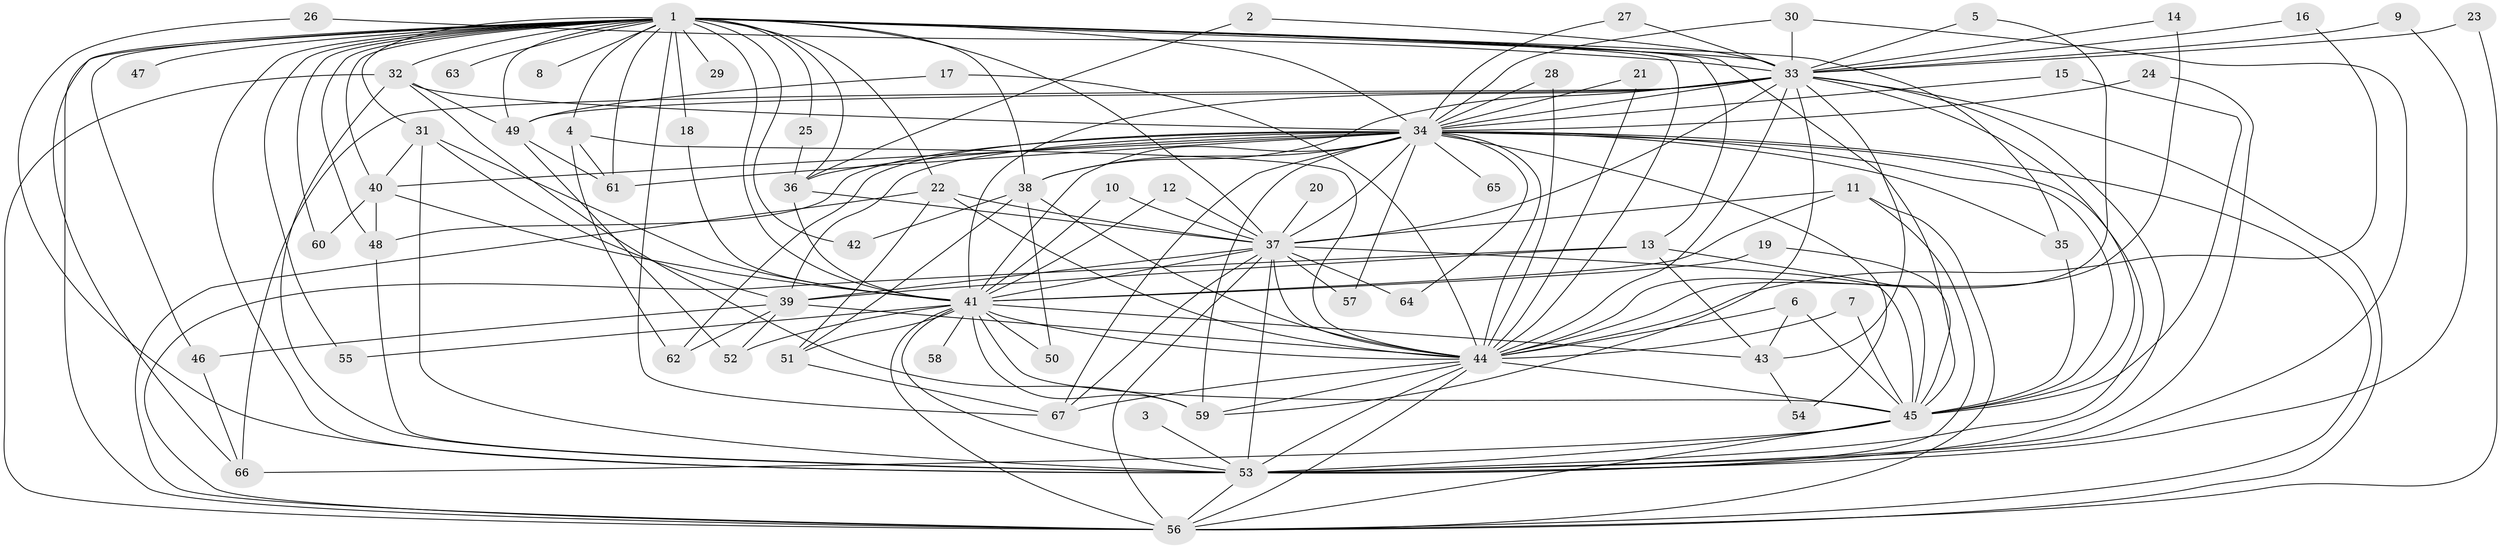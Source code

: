 // original degree distribution, {20: 0.007633587786259542, 35: 0.007633587786259542, 24: 0.015267175572519083, 21: 0.007633587786259542, 36: 0.007633587786259542, 16: 0.007633587786259542, 30: 0.007633587786259542, 27: 0.007633587786259542, 14: 0.007633587786259542, 4: 0.13740458015267176, 5: 0.015267175572519083, 2: 0.5725190839694656, 8: 0.007633587786259542, 3: 0.16030534351145037, 6: 0.030534351145038167}
// Generated by graph-tools (version 1.1) at 2025/25/03/09/25 03:25:45]
// undirected, 67 vertices, 181 edges
graph export_dot {
graph [start="1"]
  node [color=gray90,style=filled];
  1;
  2;
  3;
  4;
  5;
  6;
  7;
  8;
  9;
  10;
  11;
  12;
  13;
  14;
  15;
  16;
  17;
  18;
  19;
  20;
  21;
  22;
  23;
  24;
  25;
  26;
  27;
  28;
  29;
  30;
  31;
  32;
  33;
  34;
  35;
  36;
  37;
  38;
  39;
  40;
  41;
  42;
  43;
  44;
  45;
  46;
  47;
  48;
  49;
  50;
  51;
  52;
  53;
  54;
  55;
  56;
  57;
  58;
  59;
  60;
  61;
  62;
  63;
  64;
  65;
  66;
  67;
  1 -- 4 [weight=1.0];
  1 -- 8 [weight=1.0];
  1 -- 13 [weight=1.0];
  1 -- 18 [weight=1.0];
  1 -- 22 [weight=1.0];
  1 -- 25 [weight=1.0];
  1 -- 29 [weight=1.0];
  1 -- 31 [weight=1.0];
  1 -- 32 [weight=1.0];
  1 -- 33 [weight=3.0];
  1 -- 34 [weight=4.0];
  1 -- 35 [weight=1.0];
  1 -- 36 [weight=1.0];
  1 -- 37 [weight=2.0];
  1 -- 38 [weight=1.0];
  1 -- 40 [weight=1.0];
  1 -- 41 [weight=3.0];
  1 -- 42 [weight=1.0];
  1 -- 44 [weight=2.0];
  1 -- 45 [weight=2.0];
  1 -- 46 [weight=1.0];
  1 -- 47 [weight=1.0];
  1 -- 48 [weight=1.0];
  1 -- 49 [weight=2.0];
  1 -- 53 [weight=3.0];
  1 -- 55 [weight=1.0];
  1 -- 56 [weight=3.0];
  1 -- 60 [weight=1.0];
  1 -- 61 [weight=2.0];
  1 -- 63 [weight=2.0];
  1 -- 66 [weight=1.0];
  1 -- 67 [weight=1.0];
  2 -- 33 [weight=1.0];
  2 -- 36 [weight=1.0];
  3 -- 53 [weight=1.0];
  4 -- 44 [weight=1.0];
  4 -- 61 [weight=1.0];
  4 -- 62 [weight=1.0];
  5 -- 33 [weight=1.0];
  5 -- 44 [weight=1.0];
  6 -- 43 [weight=1.0];
  6 -- 44 [weight=1.0];
  6 -- 45 [weight=1.0];
  7 -- 44 [weight=1.0];
  7 -- 45 [weight=1.0];
  9 -- 33 [weight=1.0];
  9 -- 53 [weight=1.0];
  10 -- 37 [weight=1.0];
  10 -- 41 [weight=1.0];
  11 -- 37 [weight=1.0];
  11 -- 41 [weight=1.0];
  11 -- 53 [weight=1.0];
  11 -- 56 [weight=1.0];
  12 -- 37 [weight=1.0];
  12 -- 41 [weight=1.0];
  13 -- 39 [weight=1.0];
  13 -- 43 [weight=1.0];
  13 -- 45 [weight=1.0];
  13 -- 56 [weight=1.0];
  14 -- 33 [weight=1.0];
  14 -- 44 [weight=1.0];
  15 -- 34 [weight=1.0];
  15 -- 45 [weight=1.0];
  16 -- 33 [weight=1.0];
  16 -- 44 [weight=1.0];
  17 -- 44 [weight=1.0];
  17 -- 49 [weight=1.0];
  18 -- 41 [weight=1.0];
  19 -- 41 [weight=1.0];
  19 -- 45 [weight=1.0];
  20 -- 37 [weight=1.0];
  21 -- 34 [weight=1.0];
  21 -- 44 [weight=1.0];
  22 -- 37 [weight=1.0];
  22 -- 44 [weight=1.0];
  22 -- 51 [weight=1.0];
  22 -- 56 [weight=1.0];
  23 -- 33 [weight=1.0];
  23 -- 56 [weight=1.0];
  24 -- 34 [weight=2.0];
  24 -- 53 [weight=1.0];
  25 -- 36 [weight=1.0];
  26 -- 33 [weight=1.0];
  26 -- 53 [weight=1.0];
  27 -- 33 [weight=1.0];
  27 -- 34 [weight=1.0];
  28 -- 34 [weight=1.0];
  28 -- 44 [weight=1.0];
  30 -- 33 [weight=1.0];
  30 -- 34 [weight=1.0];
  30 -- 53 [weight=1.0];
  31 -- 39 [weight=1.0];
  31 -- 40 [weight=1.0];
  31 -- 41 [weight=2.0];
  31 -- 53 [weight=1.0];
  32 -- 34 [weight=1.0];
  32 -- 49 [weight=1.0];
  32 -- 53 [weight=1.0];
  32 -- 56 [weight=1.0];
  32 -- 59 [weight=1.0];
  33 -- 34 [weight=1.0];
  33 -- 37 [weight=3.0];
  33 -- 38 [weight=1.0];
  33 -- 41 [weight=2.0];
  33 -- 43 [weight=1.0];
  33 -- 44 [weight=1.0];
  33 -- 45 [weight=1.0];
  33 -- 49 [weight=1.0];
  33 -- 53 [weight=1.0];
  33 -- 56 [weight=1.0];
  33 -- 59 [weight=1.0];
  33 -- 66 [weight=1.0];
  34 -- 35 [weight=1.0];
  34 -- 36 [weight=1.0];
  34 -- 37 [weight=1.0];
  34 -- 38 [weight=1.0];
  34 -- 39 [weight=1.0];
  34 -- 40 [weight=1.0];
  34 -- 41 [weight=1.0];
  34 -- 44 [weight=2.0];
  34 -- 45 [weight=1.0];
  34 -- 48 [weight=1.0];
  34 -- 53 [weight=2.0];
  34 -- 54 [weight=1.0];
  34 -- 56 [weight=1.0];
  34 -- 57 [weight=1.0];
  34 -- 59 [weight=1.0];
  34 -- 61 [weight=1.0];
  34 -- 62 [weight=2.0];
  34 -- 64 [weight=1.0];
  34 -- 65 [weight=1.0];
  34 -- 67 [weight=2.0];
  35 -- 45 [weight=2.0];
  36 -- 37 [weight=1.0];
  36 -- 41 [weight=2.0];
  37 -- 39 [weight=1.0];
  37 -- 41 [weight=2.0];
  37 -- 44 [weight=1.0];
  37 -- 45 [weight=1.0];
  37 -- 53 [weight=2.0];
  37 -- 56 [weight=1.0];
  37 -- 57 [weight=1.0];
  37 -- 64 [weight=1.0];
  37 -- 67 [weight=1.0];
  38 -- 42 [weight=1.0];
  38 -- 44 [weight=1.0];
  38 -- 50 [weight=1.0];
  38 -- 51 [weight=1.0];
  39 -- 44 [weight=1.0];
  39 -- 46 [weight=1.0];
  39 -- 52 [weight=1.0];
  39 -- 62 [weight=1.0];
  40 -- 41 [weight=1.0];
  40 -- 48 [weight=1.0];
  40 -- 60 [weight=1.0];
  41 -- 43 [weight=1.0];
  41 -- 44 [weight=2.0];
  41 -- 45 [weight=1.0];
  41 -- 50 [weight=1.0];
  41 -- 51 [weight=1.0];
  41 -- 52 [weight=1.0];
  41 -- 53 [weight=1.0];
  41 -- 55 [weight=1.0];
  41 -- 56 [weight=1.0];
  41 -- 58 [weight=1.0];
  41 -- 59 [weight=1.0];
  43 -- 54 [weight=1.0];
  44 -- 45 [weight=1.0];
  44 -- 53 [weight=1.0];
  44 -- 56 [weight=1.0];
  44 -- 59 [weight=1.0];
  44 -- 67 [weight=1.0];
  45 -- 53 [weight=1.0];
  45 -- 56 [weight=2.0];
  45 -- 66 [weight=1.0];
  46 -- 66 [weight=1.0];
  48 -- 53 [weight=1.0];
  49 -- 52 [weight=1.0];
  49 -- 61 [weight=1.0];
  51 -- 67 [weight=1.0];
  53 -- 56 [weight=1.0];
}
